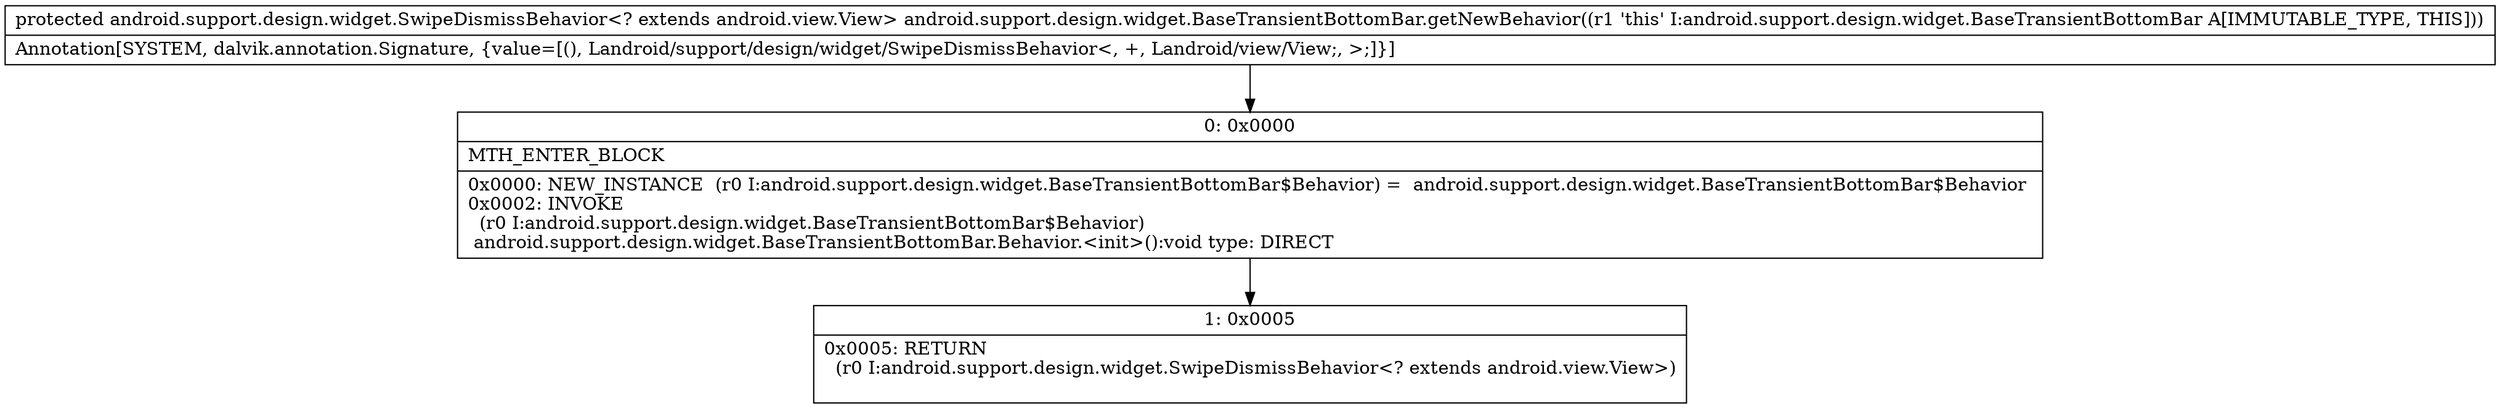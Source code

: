 digraph "CFG forandroid.support.design.widget.BaseTransientBottomBar.getNewBehavior()Landroid\/support\/design\/widget\/SwipeDismissBehavior;" {
Node_0 [shape=record,label="{0\:\ 0x0000|MTH_ENTER_BLOCK\l|0x0000: NEW_INSTANCE  (r0 I:android.support.design.widget.BaseTransientBottomBar$Behavior) =  android.support.design.widget.BaseTransientBottomBar$Behavior \l0x0002: INVOKE  \l  (r0 I:android.support.design.widget.BaseTransientBottomBar$Behavior)\l android.support.design.widget.BaseTransientBottomBar.Behavior.\<init\>():void type: DIRECT \l}"];
Node_1 [shape=record,label="{1\:\ 0x0005|0x0005: RETURN  \l  (r0 I:android.support.design.widget.SwipeDismissBehavior\<? extends android.view.View\>)\l \l}"];
MethodNode[shape=record,label="{protected android.support.design.widget.SwipeDismissBehavior\<? extends android.view.View\> android.support.design.widget.BaseTransientBottomBar.getNewBehavior((r1 'this' I:android.support.design.widget.BaseTransientBottomBar A[IMMUTABLE_TYPE, THIS]))  | Annotation[SYSTEM, dalvik.annotation.Signature, \{value=[(), Landroid\/support\/design\/widget\/SwipeDismissBehavior\<, +, Landroid\/view\/View;, \>;]\}]\l}"];
MethodNode -> Node_0;
Node_0 -> Node_1;
}

